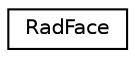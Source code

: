 digraph G
{
  edge [fontname="Helvetica",fontsize="10",labelfontname="Helvetica",labelfontsize="10"];
  node [fontname="Helvetica",fontsize="10",shape=record];
  rankdir=LR;
  Node1 [label="RadFace",height=0.2,width=0.4,color="black", fillcolor="white", style="filled",URL="$d5/d9e/structRadFace.html"];
}
